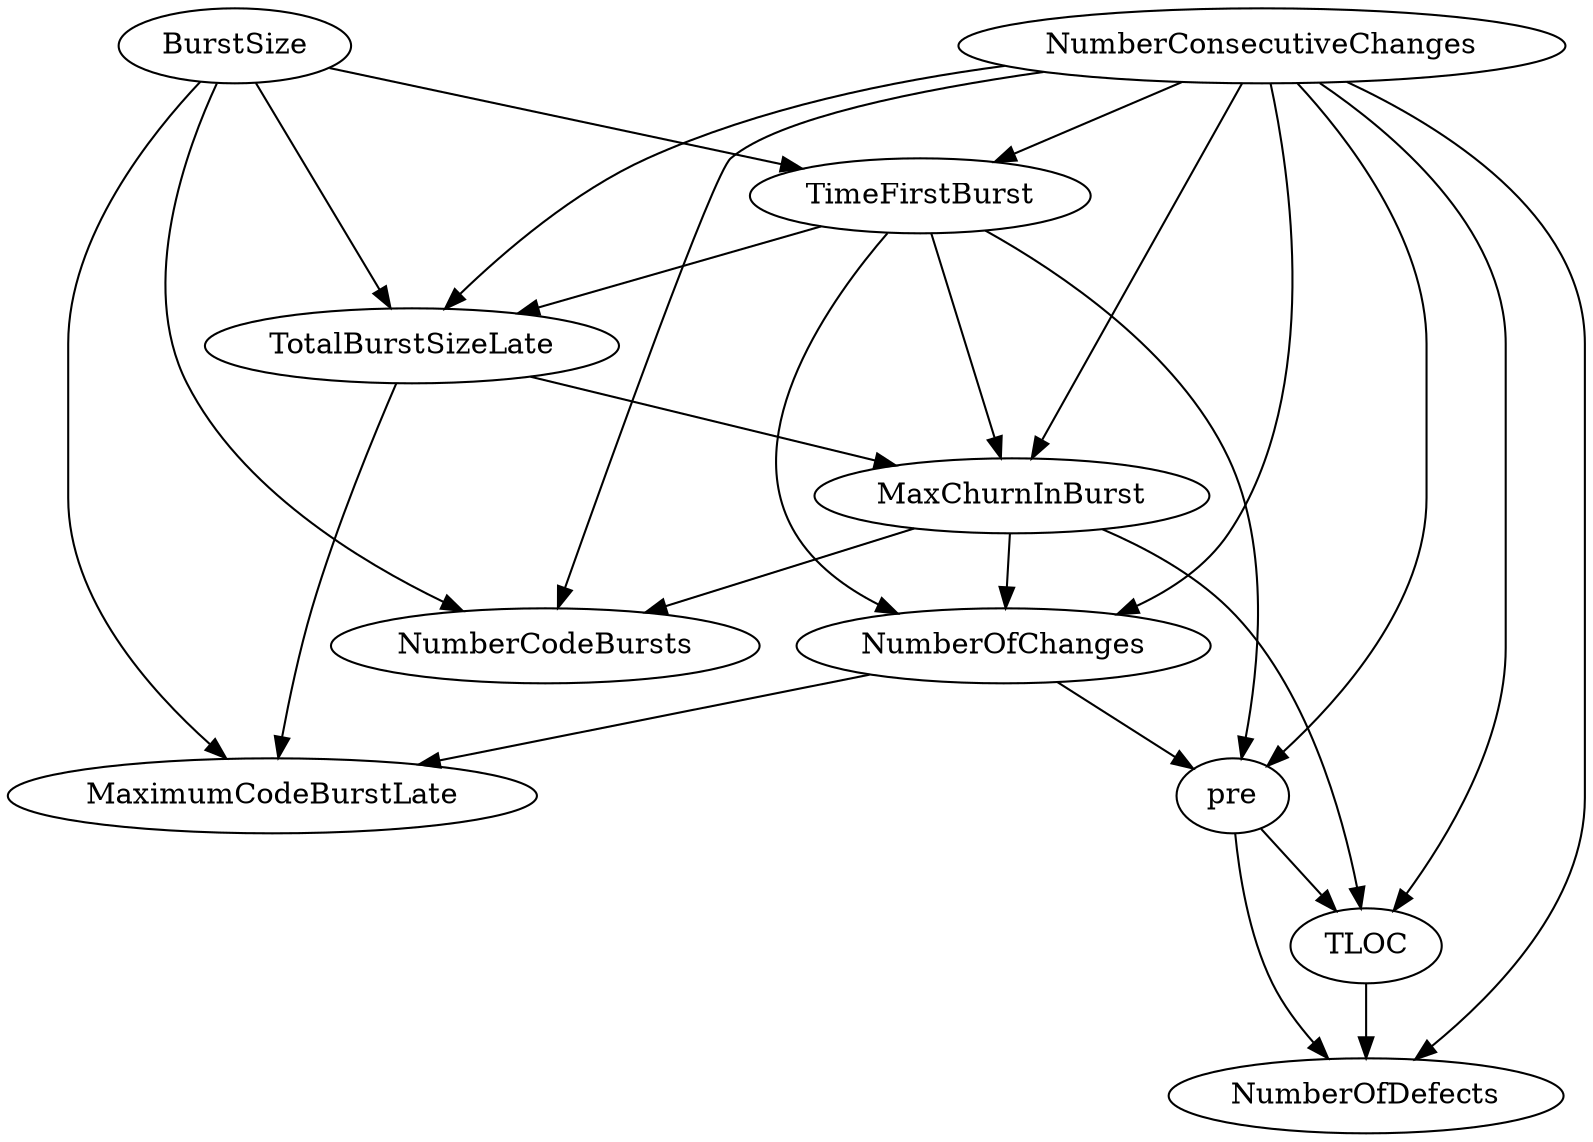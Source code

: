 digraph {
   NumberCodeBursts;
   TLOC;
   NumberOfDefects;
   NumberOfChanges;
   MaxChurnInBurst;
   BurstSize;
   TotalBurstSizeLate;
   pre;
   TimeFirstBurst;
   NumberConsecutiveChanges;
   MaximumCodeBurstLate;
   TLOC -> NumberOfDefects;
   NumberOfChanges -> pre;
   NumberOfChanges -> MaximumCodeBurstLate;
   MaxChurnInBurst -> NumberCodeBursts;
   MaxChurnInBurst -> TLOC;
   MaxChurnInBurst -> NumberOfChanges;
   BurstSize -> NumberCodeBursts;
   BurstSize -> TotalBurstSizeLate;
   BurstSize -> TimeFirstBurst;
   BurstSize -> MaximumCodeBurstLate;
   TotalBurstSizeLate -> MaxChurnInBurst;
   TotalBurstSizeLate -> MaximumCodeBurstLate;
   pre -> TLOC;
   pre -> NumberOfDefects;
   TimeFirstBurst -> NumberOfChanges;
   TimeFirstBurst -> MaxChurnInBurst;
   TimeFirstBurst -> TotalBurstSizeLate;
   TimeFirstBurst -> pre;
   NumberConsecutiveChanges -> NumberCodeBursts;
   NumberConsecutiveChanges -> TLOC;
   NumberConsecutiveChanges -> NumberOfDefects;
   NumberConsecutiveChanges -> NumberOfChanges;
   NumberConsecutiveChanges -> MaxChurnInBurst;
   NumberConsecutiveChanges -> TotalBurstSizeLate;
   NumberConsecutiveChanges -> pre;
   NumberConsecutiveChanges -> TimeFirstBurst;
}
